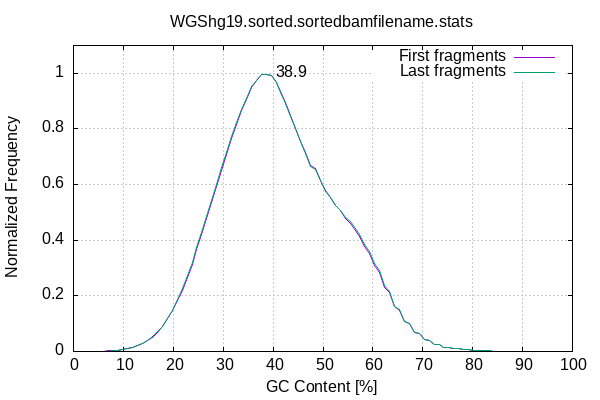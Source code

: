 
            set terminal png size 600,400 truecolor
            set output "./output/QC/samtools_stat_plots/WGShg19.sorted-gc-content.png"
            set grid xtics ytics y2tics back lc rgb "#cccccc"
            set title "WGShg19.sorted.sortedbamfilename.stats" noenhanced
            set ylabel "Normalized Frequency"
            set xlabel "GC Content [%]"
            set yrange [0:1.1]
            set label sprintf("%.1f",38.94) at 38.94,1 front offset 1,0
            plot '-' smooth csplines with lines lc 1 title 'First fragments' , '-' smooth csplines with lines lc 2 title 'Last fragments'
        0	0.000195
1	0.000474
2	0.000475
3	0.000478
3	0.000909
4	0.000911
4	0.000914
5	0.000912
5	0.001717
6	0.001715
6	0.001717
7	0.001718
7	0.003418
8	0.003422
8	0.003424
9	0.003422
9	0.007094
10	0.007100
10	0.007106
11	0.007110
11	0.014448
12	0.014454
12	0.014455
13	0.014470
13	0.028324
14	0.028332
14	0.028346
15	0.028368
15	0.053555
16	0.053565
16	0.053587
17	0.053607
17	0.093121
18	0.093154
18	0.093184
19	0.093244
19	0.152267
20	0.152294
20	0.152320
21	0.152351
21	0.230164
22	0.230203
22	0.230245
23	0.230259
23	0.325566
24	0.325631
24	0.325721
25	0.325750
25	0.435579
26	0.435618
26	0.435675
27	0.435689
27	0.552237
28	0.552334
28	0.552355
29	0.552417
29	0.668080
30	0.668138
30	0.668179
31	0.668186
31	0.783635
32	0.783720
33	0.783821
33	0.881704
34	0.881709
34	0.881735
35	0.881733
35	0.959861
36	0.959836
36	0.959899
37	0.959948
37	0.999948
38	0.999978
38	1.000000
39	0.999955
39	0.986799
40	0.986763
40	0.986706
41	0.986654
41	0.918822
42	0.918776
42	0.918722
43	0.918687
43	0.828072
44	0.828049
44	0.828009
45	0.827983
45	0.735760
46	0.735722
46	0.735705
47	0.735715
47	0.652097
48	0.652068
49	0.652031
50	0.579746
51	0.579711
51	0.579682
52	0.525480
52	0.525449
53	0.525414
53	0.525399
54	0.479847
54	0.479810
55	0.479769
55	0.479763
56	0.435518
56	0.435527
57	0.435490
57	0.435459
58	0.378748
58	0.378699
59	0.378694
59	0.378668
60	0.309144
60	0.309120
61	0.309049
61	0.309012
62	0.233365
62	0.233329
63	0.233331
63	0.233306
64	0.164510
64	0.164499
65	0.164449
65	0.164436
66	0.109778
66	0.109728
67	0.109696
68	0.071471
68	0.071465
69	0.071453
69	0.071437
70	0.044923
70	0.044913
71	0.044911
71	0.044902
72	0.027199
72	0.027189
73	0.027186
73	0.027185
74	0.016143
74	0.016137
75	0.016126
75	0.016119
76	0.009775
76	0.009777
77	0.009778
78	0.005843
78	0.005840
79	0.005839
80	0.003848
80	0.003843
81	0.003842
82	0.002609
83	0.002608
84	0.001791
85	0.001790
86	0.001033
87	0.001034
88	0.000549
88	0.000548
89	0.000547
90	0.000273
92	0.000121
94	0.000055
96	0.000012
98	0.000001
end
0	0.000183
2	0.000483
4	0.000940
5	0.000942
5	0.001719
6	0.001720
7	0.001722
8	0.003458
9	0.003459
9	0.007194
10	0.007199
10	0.007205
11	0.007207
11	0.014769
12	0.014768
12	0.014769
13	0.014777
13	0.029380
14	0.029381
14	0.029386
15	0.029392
15	0.055143
16	0.055159
16	0.055166
17	0.055173
17	0.095776
18	0.095787
18	0.095785
19	0.095799
19	0.155651
20	0.155645
20	0.155660
21	0.155667
21	0.236385
22	0.236429
22	0.236444
23	0.236455
23	0.333745
24	0.333746
24	0.333736
25	0.333744
25	0.443279
26	0.443288
26	0.443322
27	0.443343
27	0.559453
28	0.559464
28	0.559483
29	0.559480
29	0.677611
30	0.677613
30	0.677647
31	0.677649
31	0.789121
32	0.789156
33	0.789162
33	0.885839
34	0.885848
34	0.885870
35	0.885856
35	0.963523
36	0.963533
36	0.963545
37	0.963547
37	0.999988
38	0.999998
38	1.000000
39	0.999999
39	0.986053
40	0.986083
40	0.986062
41	0.986055
41	0.916118
42	0.916119
42	0.916096
43	0.916111
43	0.824470
44	0.824468
44	0.824474
45	0.824473
45	0.734086
46	0.734087
46	0.734069
47	0.734042
47	0.649837
48	0.649825
49	0.649808
50	0.578133
51	0.578134
51	0.578109
52	0.526761
52	0.526748
53	0.526732
53	0.526716
54	0.484057
54	0.484044
55	0.484032
56	0.441912
56	0.441908
57	0.441904
57	0.441905
58	0.386000
58	0.385980
59	0.385977
59	0.385953
60	0.316239
60	0.316238
61	0.316244
61	0.316242
62	0.239121
62	0.239117
63	0.239098
63	0.239081
64	0.165836
64	0.165840
65	0.165828
65	0.165825
66	0.111055
66	0.111020
67	0.111021
68	0.071698
68	0.071692
69	0.071695
69	0.071689
70	0.044488
70	0.044481
71	0.044484
71	0.044472
72	0.026826
73	0.026823
73	0.026814
74	0.016222
74	0.016221
75	0.016218
75	0.016215
76	0.009563
76	0.009556
77	0.009560
77	0.009558
78	0.005693
78	0.005694
79	0.005688
80	0.003559
80	0.003555
81	0.003553
81	0.003551
82	0.002493
83	0.002495
84	0.001643
85	0.001644
85	0.001645
86	0.001002
86	0.001000
87	0.000997
88	0.000556
89	0.000555
89	0.000554
90	0.000281
92	0.000139
93	0.000140
94	0.000036
95	0.000035
96	0.000018
98	0.000004
end
